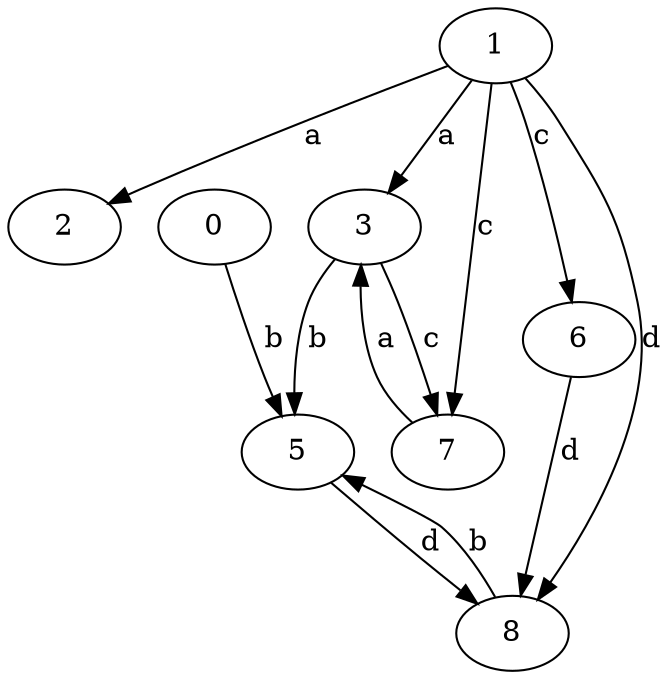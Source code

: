 strict digraph  {
2;
3;
0;
5;
6;
1;
7;
8;
3 -> 5  [label=b];
3 -> 7  [label=c];
0 -> 5  [label=b];
5 -> 8  [label=d];
6 -> 8  [label=d];
1 -> 2  [label=a];
1 -> 3  [label=a];
1 -> 6  [label=c];
1 -> 7  [label=c];
1 -> 8  [label=d];
7 -> 3  [label=a];
8 -> 5  [label=b];
}
